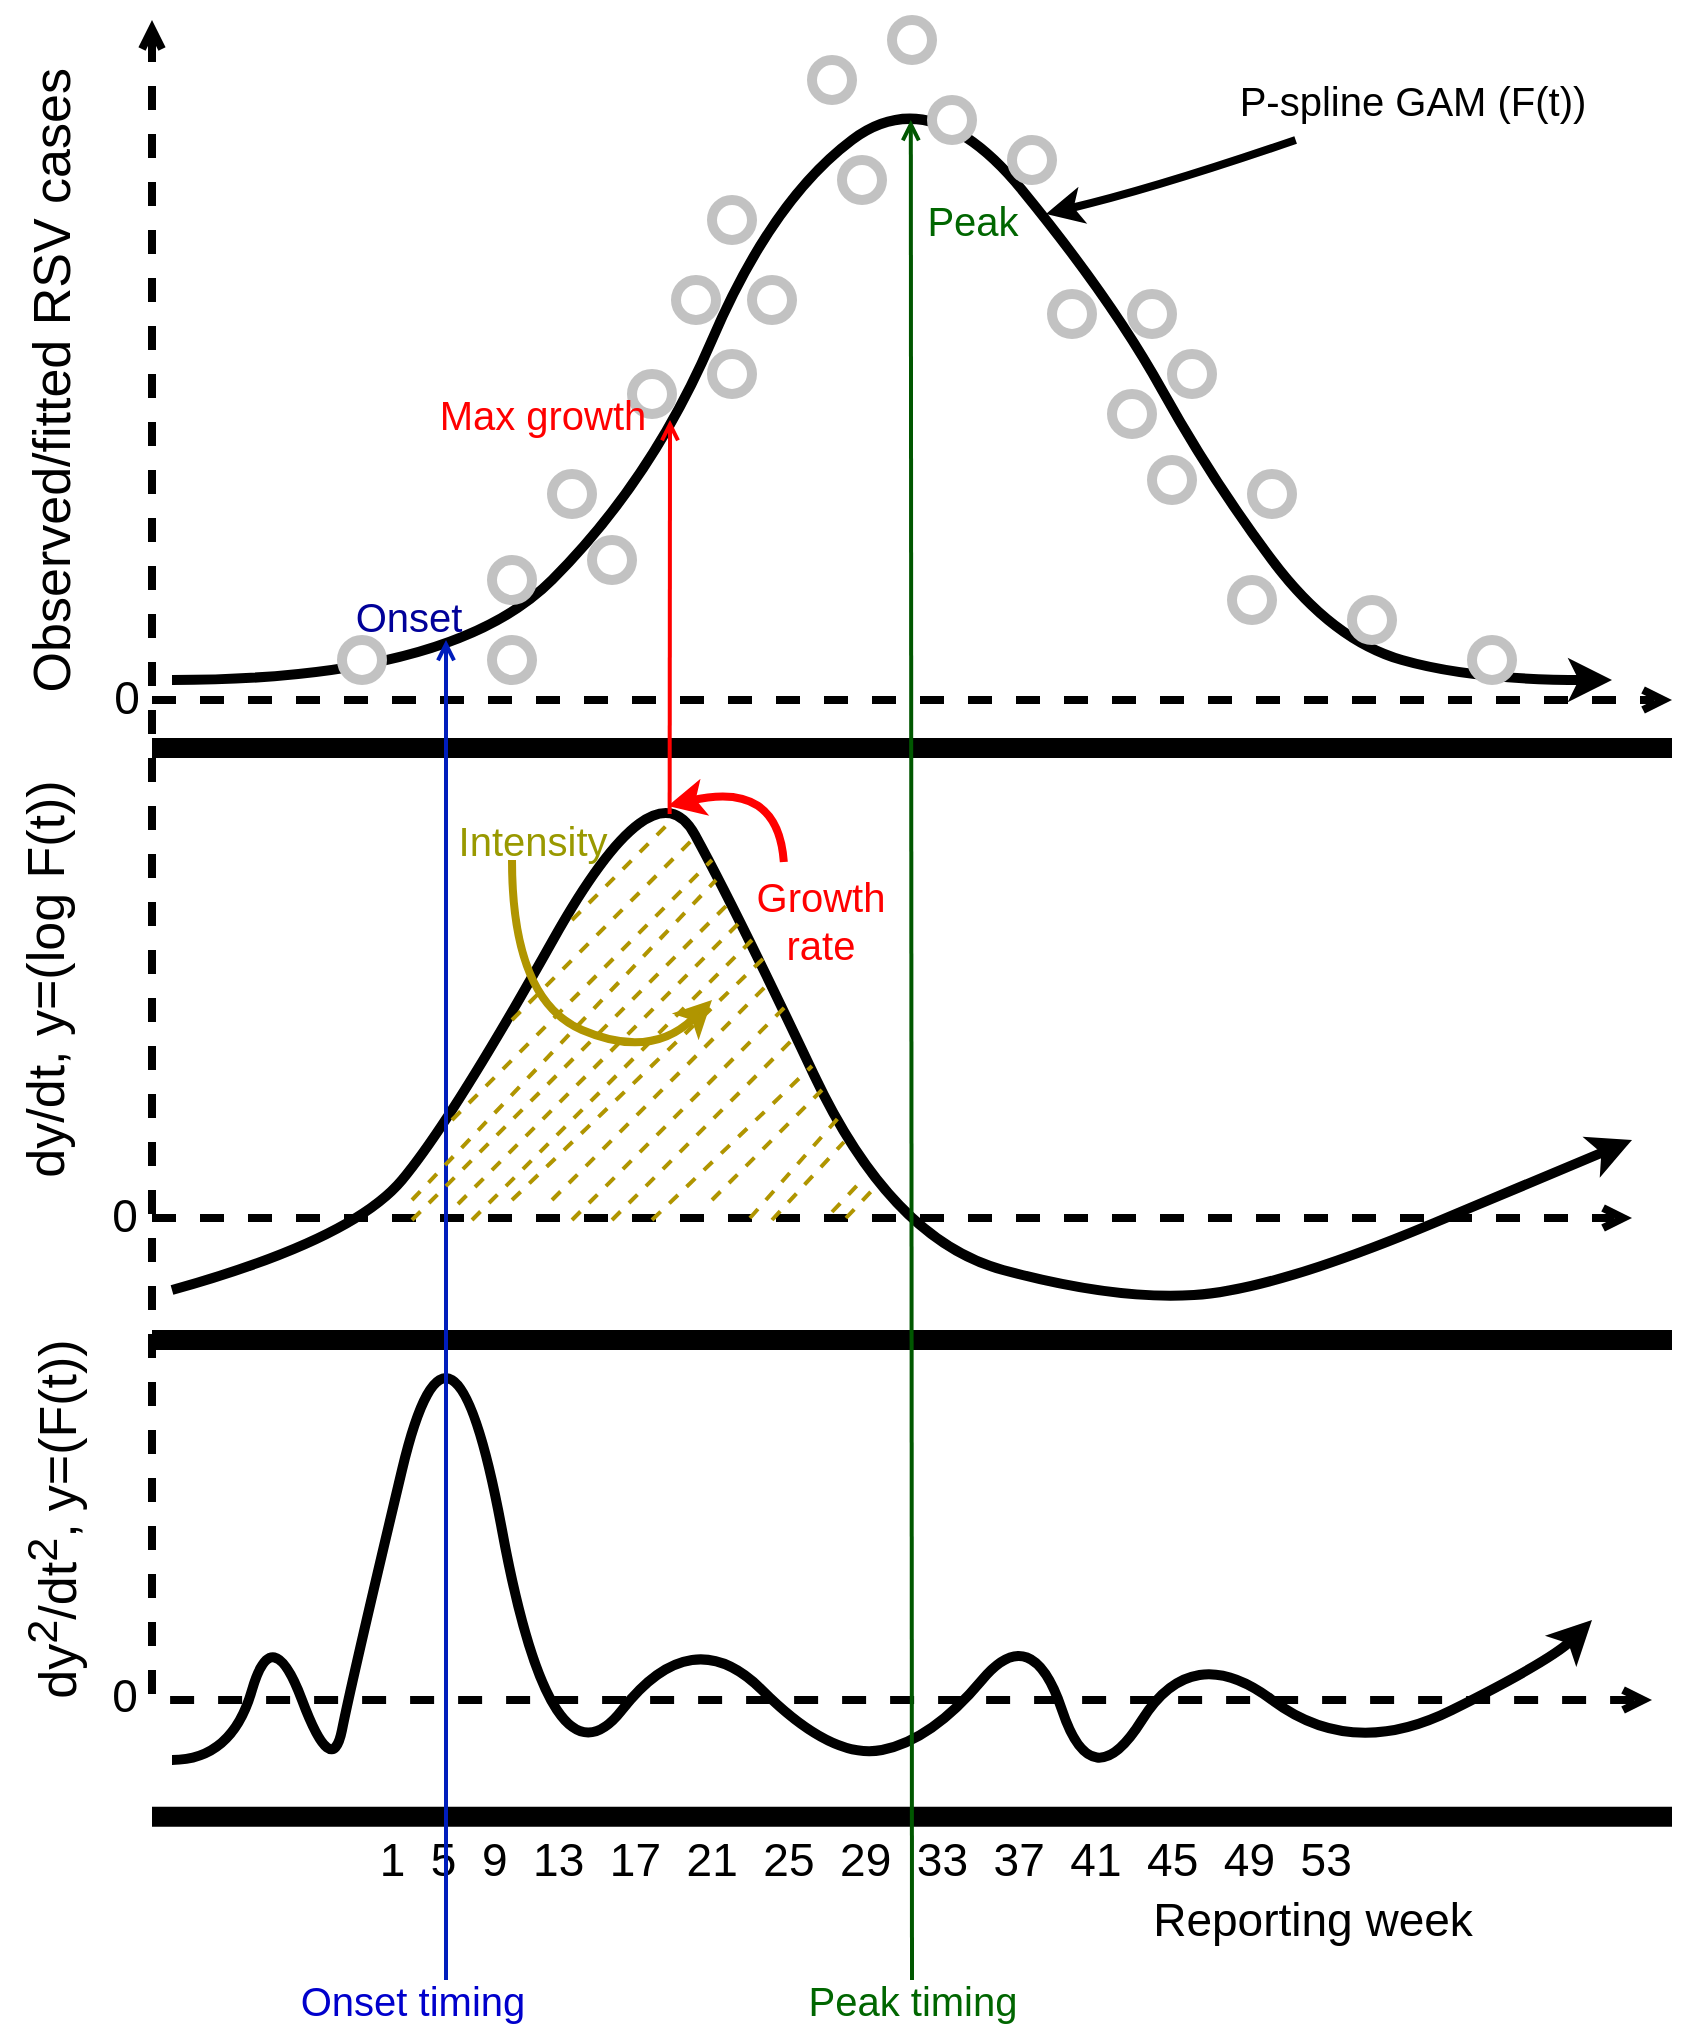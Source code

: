 <mxfile version="21.2.9" type="device">
  <diagram name="Page-1" id="aIBTuQkiA0be8Nsj7J4z">
    <mxGraphModel dx="953" dy="554" grid="1" gridSize="10" guides="1" tooltips="1" connect="1" arrows="1" fold="1" page="1" pageScale="1" pageWidth="850" pageHeight="1100" math="0" shadow="0">
      <root>
        <mxCell id="0" />
        <mxCell id="1" parent="0" />
        <mxCell id="h0uYX_ybq1tScz9PB0_B-2" value="" style="endArrow=open;startArrow=open;html=1;rounded=0;strokeWidth=4;endFill=0;startFill=0;targetPerimeterSpacing=6;sourcePerimeterSpacing=6;dashed=1;" parent="1" edge="1">
          <mxGeometry width="50" height="50" relative="1" as="geometry">
            <mxPoint x="830" y="860" as="sourcePoint" />
            <mxPoint x="80" y="20" as="targetPoint" />
            <Array as="points">
              <mxPoint x="80" y="860" />
            </Array>
          </mxGeometry>
        </mxCell>
        <mxCell id="h0uYX_ybq1tScz9PB0_B-4" value="" style="endArrow=open;html=1;rounded=0;strokeWidth=4;endFill=0;dashed=1;" parent="1" edge="1">
          <mxGeometry width="50" height="50" relative="1" as="geometry">
            <mxPoint x="80" y="619" as="sourcePoint" />
            <mxPoint x="820" y="619" as="targetPoint" />
          </mxGeometry>
        </mxCell>
        <mxCell id="h0uYX_ybq1tScz9PB0_B-5" value="" style="endArrow=open;html=1;rounded=0;strokeWidth=4;endFill=0;dashed=1;" parent="1" edge="1">
          <mxGeometry width="50" height="50" relative="1" as="geometry">
            <mxPoint x="80" y="360" as="sourcePoint" />
            <mxPoint x="840" y="360" as="targetPoint" />
          </mxGeometry>
        </mxCell>
        <mxCell id="h0uYX_ybq1tScz9PB0_B-8" value="Reporting week" style="text;html=1;align=center;verticalAlign=middle;resizable=0;points=[];autosize=1;strokeColor=none;fillColor=none;strokeWidth=1;fontSize=23;" parent="1" vertex="1">
          <mxGeometry x="570" y="950" width="180" height="40" as="geometry" />
        </mxCell>
        <mxCell id="h0uYX_ybq1tScz9PB0_B-7" value="" style="endArrow=classic;html=1;strokeWidth=5;curved=1;" parent="1" edge="1">
          <mxGeometry width="50" height="50" relative="1" as="geometry">
            <mxPoint x="90" y="350" as="sourcePoint" />
            <mxPoint x="810" y="350" as="targetPoint" />
            <Array as="points">
              <mxPoint x="230" y="350" />
              <mxPoint x="330" y="250" />
              <mxPoint x="390" y="110" />
              <mxPoint x="470" y="50" />
              <mxPoint x="560" y="160" />
              <mxPoint x="610" y="250" />
              <mxPoint x="670" y="330" />
              <mxPoint x="740" y="350" />
            </Array>
          </mxGeometry>
        </mxCell>
        <mxCell id="h0uYX_ybq1tScz9PB0_B-9" value="&amp;nbsp; &amp;nbsp; &amp;nbsp; &amp;nbsp;1&lt;span style=&quot;white-space: pre;&quot;&gt; &lt;span style=&quot;white-space: pre;&quot;&gt; &lt;/span&gt;5&lt;span style=&quot;white-space: pre;&quot;&gt; &lt;/span&gt;&lt;span style=&quot;white-space: pre;&quot;&gt; 9&lt;span style=&quot;white-space: pre;&quot;&gt; &lt;/span&gt;&lt;span style=&quot;white-space: pre;&quot;&gt; 13&lt;span style=&quot;white-space: pre;&quot;&gt; &lt;/span&gt;&lt;span style=&quot;white-space: pre;&quot;&gt; 17&lt;span style=&quot;white-space: pre;&quot;&gt; &lt;/span&gt;&lt;span style=&quot;white-space: pre;&quot;&gt; 21&lt;span style=&quot;white-space: pre;&quot;&gt; &lt;/span&gt;&lt;span style=&quot;white-space: pre;&quot;&gt; 25&lt;span style=&quot;white-space: pre;&quot;&gt; &lt;/span&gt;&lt;span style=&quot;white-space: pre;&quot;&gt; 29&lt;span style=&quot;white-space: pre;&quot;&gt; &lt;/span&gt;&lt;/span&gt;&lt;span style=&quot;white-space: pre;&quot;&gt; 33&lt;span style=&quot;white-space: pre;&quot;&gt; &lt;/span&gt;&lt;span style=&quot;white-space: pre;&quot;&gt; 37&lt;span style=&quot;white-space: pre;&quot;&gt; &lt;/span&gt;&lt;span style=&quot;white-space: pre;&quot;&gt; 41&lt;span style=&quot;white-space: pre;&quot;&gt; &lt;/span&gt;&lt;span style=&quot;white-space: pre;&quot;&gt; 45&lt;span style=&quot;white-space: pre;&quot;&gt; &lt;/span&gt;&lt;span style=&quot;white-space: pre;&quot;&gt; 49&lt;span style=&quot;white-space: pre;&quot;&gt; &lt;/span&gt;&lt;span style=&quot;white-space: pre;&quot;&gt; 53&lt;/span&gt;&lt;/span&gt;&lt;/span&gt;&lt;/span&gt;&lt;/span&gt;&lt;/span&gt;&lt;/span&gt;&lt;/span&gt;&lt;/span&gt;&lt;/span&gt;&lt;/span&gt;&lt;/span&gt;" style="text;html=1;align=center;verticalAlign=middle;resizable=0;points=[];autosize=1;strokeColor=none;fillColor=none;strokeWidth=1;fontSize=23;" parent="1" vertex="1">
          <mxGeometry x="29" y="920" width="770" height="40" as="geometry" />
        </mxCell>
        <mxCell id="h0uYX_ybq1tScz9PB0_B-10" value="" style="endArrow=classic;html=1;strokeWidth=5;curved=1;" parent="1" edge="1">
          <mxGeometry width="50" height="50" relative="1" as="geometry">
            <mxPoint x="90" y="890" as="sourcePoint" />
            <mxPoint x="800" y="820" as="targetPoint" />
            <Array as="points">
              <mxPoint x="120" y="890" />
              <mxPoint x="140" y="820" />
              <mxPoint x="170" y="900" />
              <mxPoint x="180" y="850" />
              <mxPoint x="230" y="640" />
              <mxPoint x="280" y="910" />
              <mxPoint x="350" y="820" />
              <mxPoint x="420" y="890" />
              <mxPoint x="470" y="880" />
              <mxPoint x="520" y="820" />
              <mxPoint x="550" y="910" />
              <mxPoint x="600" y="830" />
              <mxPoint x="680" y="890" />
              <mxPoint x="780" y="840" />
            </Array>
          </mxGeometry>
        </mxCell>
        <mxCell id="h0uYX_ybq1tScz9PB0_B-11" value="" style="endArrow=classic;html=1;strokeWidth=5;curved=1;" parent="1" edge="1">
          <mxGeometry width="50" height="50" relative="1" as="geometry">
            <mxPoint x="90" y="655" as="sourcePoint" />
            <mxPoint x="820" y="580" as="targetPoint" />
            <Array as="points">
              <mxPoint x="180" y="630" />
              <mxPoint x="230" y="570" />
              <mxPoint x="331" y="390" />
              <mxPoint x="372" y="465" />
              <mxPoint x="450" y="630" />
              <mxPoint x="561" y="660" />
              <mxPoint x="641" y="655" />
              <mxPoint x="801" y="588" />
            </Array>
          </mxGeometry>
        </mxCell>
        <mxCell id="h0uYX_ybq1tScz9PB0_B-14" value="" style="endArrow=none;html=1;rounded=0;strokeWidth=10;" parent="1" edge="1">
          <mxGeometry width="50" height="50" relative="1" as="geometry">
            <mxPoint x="80" y="680" as="sourcePoint" />
            <mxPoint x="840" y="680" as="targetPoint" />
          </mxGeometry>
        </mxCell>
        <mxCell id="h0uYX_ybq1tScz9PB0_B-15" value="" style="endArrow=none;html=1;rounded=0;strokeWidth=10;" parent="1" edge="1">
          <mxGeometry width="50" height="50" relative="1" as="geometry">
            <mxPoint x="80" y="918.33" as="sourcePoint" />
            <mxPoint x="840" y="918.33" as="targetPoint" />
          </mxGeometry>
        </mxCell>
        <mxCell id="h0uYX_ybq1tScz9PB0_B-16" value="" style="endArrow=none;html=1;rounded=0;strokeWidth=10;" parent="1" edge="1">
          <mxGeometry width="50" height="50" relative="1" as="geometry">
            <mxPoint x="80" y="384" as="sourcePoint" />
            <mxPoint x="840" y="384" as="targetPoint" />
          </mxGeometry>
        </mxCell>
        <mxCell id="h0uYX_ybq1tScz9PB0_B-18" value="&lt;font style=&quot;font-size: 23px;&quot;&gt;0&lt;/font&gt;" style="text;html=1;align=center;verticalAlign=middle;resizable=0;points=[];autosize=1;strokeColor=none;fillColor=none;" parent="1" vertex="1">
          <mxGeometry x="46" y="598" width="40" height="40" as="geometry" />
        </mxCell>
        <mxCell id="h0uYX_ybq1tScz9PB0_B-19" value="&lt;font style=&quot;font-size: 23px;&quot;&gt;0&lt;/font&gt;" style="text;html=1;align=center;verticalAlign=middle;resizable=0;points=[];autosize=1;strokeColor=none;fillColor=none;" parent="1" vertex="1">
          <mxGeometry x="46" y="838" width="40" height="40" as="geometry" />
        </mxCell>
        <mxCell id="h0uYX_ybq1tScz9PB0_B-20" value="&lt;font style=&quot;font-size: 23px;&quot;&gt;0&lt;/font&gt;" style="text;html=1;align=center;verticalAlign=middle;resizable=0;points=[];autosize=1;strokeColor=none;fillColor=none;" parent="1" vertex="1">
          <mxGeometry x="47" y="339" width="40" height="40" as="geometry" />
        </mxCell>
        <mxCell id="h0uYX_ybq1tScz9PB0_B-21" value="&lt;font style=&quot;font-size: 26px;&quot;&gt;Observed/fitted RSV cases&amp;nbsp;&lt;/font&gt;" style="text;html=1;align=center;verticalAlign=middle;resizable=0;points=[];autosize=1;strokeColor=none;fillColor=none;rotation=-90;" parent="1" vertex="1">
          <mxGeometry x="-140" y="177" width="340" height="40" as="geometry" />
        </mxCell>
        <mxCell id="h0uYX_ybq1tScz9PB0_B-22" value="&lt;font style=&quot;font-size: 26px;&quot;&gt;dy/dt, y=(log F(t))&lt;/font&gt;" style="text;html=1;align=center;verticalAlign=middle;resizable=0;points=[];autosize=1;strokeColor=none;fillColor=none;rotation=-90;" parent="1" vertex="1">
          <mxGeometry x="-83" y="480" width="220" height="40" as="geometry" />
        </mxCell>
        <mxCell id="h0uYX_ybq1tScz9PB0_B-23" value="&lt;font style=&quot;font-size: 26px;&quot;&gt;dy&lt;sup&gt;2&lt;/sup&gt;/dt&lt;sup&gt;2&lt;/sup&gt;,&lt;sup&gt;&amp;nbsp;&lt;/sup&gt;y=(F(t))&lt;/font&gt;" style="text;html=1;align=center;verticalAlign=middle;resizable=0;points=[];autosize=1;strokeColor=none;fillColor=none;rotation=-90;" parent="1" vertex="1">
          <mxGeometry x="-70" y="745" width="200" height="50" as="geometry" />
        </mxCell>
        <mxCell id="h0uYX_ybq1tScz9PB0_B-39" value="" style="endArrow=open;html=1;rounded=0;strokeWidth=2;endFill=0;fillColor=#0050ef;strokeColor=#001DBC;" parent="1" edge="1">
          <mxGeometry width="50" height="50" relative="1" as="geometry">
            <mxPoint x="227" y="1000" as="sourcePoint" />
            <mxPoint x="227" y="330" as="targetPoint" />
          </mxGeometry>
        </mxCell>
        <mxCell id="h0uYX_ybq1tScz9PB0_B-41" value="&lt;font style=&quot;font-size: 20px;&quot; color=&quot;#ff0000&quot;&gt;Growth&lt;br&gt;rate&lt;/font&gt;" style="text;html=1;align=center;verticalAlign=middle;resizable=0;points=[];autosize=1;strokeColor=none;fillColor=none;" parent="1" vertex="1">
          <mxGeometry x="369" y="440" width="90" height="60" as="geometry" />
        </mxCell>
        <mxCell id="h0uYX_ybq1tScz9PB0_B-42" value="&lt;font style=&quot;font-size: 20px;&quot; color=&quot;#000099&quot;&gt;Onset&lt;/font&gt;" style="text;html=1;align=center;verticalAlign=middle;resizable=0;points=[];autosize=1;strokeColor=none;fillColor=none;" parent="1" vertex="1">
          <mxGeometry x="168" y="298" width="80" height="40" as="geometry" />
        </mxCell>
        <mxCell id="h0uYX_ybq1tScz9PB0_B-47" value="&lt;font style=&quot;font-size: 20px;&quot; color=&quot;#006600&quot;&gt;Peak&lt;/font&gt;" style="text;html=1;align=center;verticalAlign=middle;resizable=0;points=[];autosize=1;strokeColor=none;fillColor=none;" parent="1" vertex="1">
          <mxGeometry x="455" y="100" width="70" height="40" as="geometry" />
        </mxCell>
        <mxCell id="h0uYX_ybq1tScz9PB0_B-49" value="" style="endArrow=none;dashed=1;html=1;rounded=0;fillColor=#e3c800;strokeColor=#B09500;strokeWidth=2;" parent="1" edge="1">
          <mxGeometry width="50" height="50" relative="1" as="geometry">
            <mxPoint x="290" y="470" as="sourcePoint" />
            <mxPoint x="340" y="420" as="targetPoint" />
          </mxGeometry>
        </mxCell>
        <mxCell id="h0uYX_ybq1tScz9PB0_B-50" value="" style="endArrow=none;dashed=1;html=1;rounded=0;fillColor=#e3c800;strokeColor=#B09500;strokeWidth=2;" parent="1" edge="1">
          <mxGeometry width="50" height="50" relative="1" as="geometry">
            <mxPoint x="260" y="520" as="sourcePoint" />
            <mxPoint x="350" y="430" as="targetPoint" />
          </mxGeometry>
        </mxCell>
        <mxCell id="h0uYX_ybq1tScz9PB0_B-51" value="" style="endArrow=none;dashed=1;html=1;rounded=0;fillColor=#e3c800;strokeColor=#B09500;strokeWidth=2;" parent="1" edge="1">
          <mxGeometry width="50" height="50" relative="1" as="geometry">
            <mxPoint x="230" y="570" as="sourcePoint" />
            <mxPoint x="360" y="440" as="targetPoint" />
          </mxGeometry>
        </mxCell>
        <mxCell id="h0uYX_ybq1tScz9PB0_B-52" value="" style="endArrow=none;dashed=1;html=1;rounded=0;fillColor=#e3c800;strokeColor=#B09500;strokeWidth=2;" parent="1" edge="1">
          <mxGeometry width="50" height="50" relative="1" as="geometry">
            <mxPoint x="210" y="620" as="sourcePoint" />
            <mxPoint x="370" y="460" as="targetPoint" />
          </mxGeometry>
        </mxCell>
        <mxCell id="h0uYX_ybq1tScz9PB0_B-53" value="" style="endArrow=none;dashed=1;html=1;rounded=0;fillColor=#e3c800;strokeColor=#B09500;strokeWidth=2;" parent="1" edge="1">
          <mxGeometry width="50" height="50" relative="1" as="geometry">
            <mxPoint x="240" y="620" as="sourcePoint" />
            <mxPoint x="380" y="480" as="targetPoint" />
          </mxGeometry>
        </mxCell>
        <mxCell id="h0uYX_ybq1tScz9PB0_B-54" value="" style="endArrow=none;dashed=1;html=1;rounded=0;fillColor=#e3c800;strokeColor=#B09500;strokeWidth=2;" parent="1" edge="1">
          <mxGeometry width="50" height="50" relative="1" as="geometry">
            <mxPoint x="280" y="610" as="sourcePoint" />
            <mxPoint x="390" y="500" as="targetPoint" />
          </mxGeometry>
        </mxCell>
        <mxCell id="h0uYX_ybq1tScz9PB0_B-55" value="" style="endArrow=none;dashed=1;html=1;rounded=0;fillColor=#e3c800;strokeColor=#B09500;strokeWidth=2;" parent="1" edge="1">
          <mxGeometry width="50" height="50" relative="1" as="geometry">
            <mxPoint x="290" y="620" as="sourcePoint" />
            <mxPoint x="400" y="510" as="targetPoint" />
          </mxGeometry>
        </mxCell>
        <mxCell id="h0uYX_ybq1tScz9PB0_B-56" value="" style="endArrow=none;dashed=1;html=1;rounded=0;fillColor=#e3c800;strokeColor=#B09500;strokeWidth=2;" parent="1" edge="1">
          <mxGeometry width="50" height="50" relative="1" as="geometry">
            <mxPoint x="310" y="620" as="sourcePoint" />
            <mxPoint x="400" y="530" as="targetPoint" />
          </mxGeometry>
        </mxCell>
        <mxCell id="h0uYX_ybq1tScz9PB0_B-57" value="" style="endArrow=none;dashed=1;html=1;rounded=0;fillColor=#e3c800;strokeColor=#B09500;strokeWidth=2;" parent="1" edge="1">
          <mxGeometry width="50" height="50" relative="1" as="geometry">
            <mxPoint x="330" y="620" as="sourcePoint" />
            <mxPoint x="410" y="543" as="targetPoint" />
          </mxGeometry>
        </mxCell>
        <mxCell id="h0uYX_ybq1tScz9PB0_B-58" value="" style="endArrow=none;dashed=1;html=1;rounded=0;fillColor=#e3c800;strokeColor=#B09500;strokeWidth=2;" parent="1" edge="1">
          <mxGeometry width="50" height="50" relative="1" as="geometry">
            <mxPoint x="360" y="610" as="sourcePoint" />
            <mxPoint x="415" y="555" as="targetPoint" />
          </mxGeometry>
        </mxCell>
        <mxCell id="h0uYX_ybq1tScz9PB0_B-59" value="" style="endArrow=none;dashed=1;html=1;rounded=0;fillColor=#e3c800;strokeColor=#B09500;strokeWidth=2;" parent="1" edge="1">
          <mxGeometry width="50" height="50" relative="1" as="geometry">
            <mxPoint x="379" y="619" as="sourcePoint" />
            <mxPoint x="424" y="568" as="targetPoint" />
          </mxGeometry>
        </mxCell>
        <mxCell id="h0uYX_ybq1tScz9PB0_B-60" value="" style="endArrow=none;dashed=1;html=1;rounded=0;fillColor=#e3c800;strokeColor=#B09500;strokeWidth=2;" parent="1" edge="1">
          <mxGeometry width="50" height="50" relative="1" as="geometry">
            <mxPoint x="390" y="620" as="sourcePoint" />
            <mxPoint x="426" y="581" as="targetPoint" />
          </mxGeometry>
        </mxCell>
        <mxCell id="h0uYX_ybq1tScz9PB0_B-61" value="" style="endArrow=none;dashed=1;html=1;rounded=0;fillColor=#e3c800;strokeColor=#B09500;strokeWidth=2;" parent="1" edge="1">
          <mxGeometry width="50" height="50" relative="1" as="geometry">
            <mxPoint x="420" y="616" as="sourcePoint" />
            <mxPoint x="436" y="599" as="targetPoint" />
          </mxGeometry>
        </mxCell>
        <mxCell id="h0uYX_ybq1tScz9PB0_B-62" value="" style="endArrow=none;dashed=1;html=1;rounded=0;fillColor=#e3c800;strokeColor=#B09500;strokeWidth=2;" parent="1" edge="1">
          <mxGeometry width="50" height="50" relative="1" as="geometry">
            <mxPoint x="427" y="619" as="sourcePoint" />
            <mxPoint x="443" y="602" as="targetPoint" />
          </mxGeometry>
        </mxCell>
        <mxCell id="h0uYX_ybq1tScz9PB0_B-63" value="" style="endArrow=none;dashed=1;html=1;rounded=0;fillColor=#e3c800;strokeColor=#B09500;strokeWidth=2;" parent="1" edge="1">
          <mxGeometry width="50" height="50" relative="1" as="geometry">
            <mxPoint x="233" y="612" as="sourcePoint" />
            <mxPoint x="373" y="472" as="targetPoint" />
          </mxGeometry>
        </mxCell>
        <mxCell id="h0uYX_ybq1tScz9PB0_B-64" value="" style="endArrow=none;dashed=1;html=1;rounded=0;fillColor=#e3c800;strokeColor=#B09500;strokeWidth=2;" parent="1" edge="1">
          <mxGeometry width="50" height="50" relative="1" as="geometry">
            <mxPoint x="260" y="610" as="sourcePoint" />
            <mxPoint x="387" y="488" as="targetPoint" />
          </mxGeometry>
        </mxCell>
        <mxCell id="h0uYX_ybq1tScz9PB0_B-65" value="" style="endArrow=none;dashed=1;html=1;rounded=0;fillColor=#e3c800;strokeColor=#B09500;strokeWidth=2;" parent="1" edge="1">
          <mxGeometry width="50" height="50" relative="1" as="geometry">
            <mxPoint x="210" y="610" as="sourcePoint" />
            <mxPoint x="362" y="450" as="targetPoint" />
          </mxGeometry>
        </mxCell>
        <mxCell id="h0uYX_ybq1tScz9PB0_B-67" value="" style="curved=1;endArrow=classic;html=1;rounded=0;fillColor=#e3c800;strokeColor=#B09500;strokeWidth=4;" parent="1" edge="1">
          <mxGeometry width="50" height="50" relative="1" as="geometry">
            <mxPoint x="260" y="440" as="sourcePoint" />
            <mxPoint x="360" y="510" as="targetPoint" />
            <Array as="points">
              <mxPoint x="260" y="510" />
              <mxPoint x="330" y="540" />
            </Array>
          </mxGeometry>
        </mxCell>
        <mxCell id="h0uYX_ybq1tScz9PB0_B-68" value="&lt;font style=&quot;font-size: 20px;&quot; color=&quot;#999900&quot;&gt;Intensity&lt;/font&gt;" style="text;html=1;align=center;verticalAlign=middle;resizable=0;points=[];autosize=1;strokeColor=none;fillColor=none;" parent="1" vertex="1">
          <mxGeometry x="220" y="410" width="100" height="40" as="geometry" />
        </mxCell>
        <mxCell id="h0uYX_ybq1tScz9PB0_B-69" value="" style="ellipse;whiteSpace=wrap;html=1;strokeWidth=5;strokeColor=#C2C2C2;" parent="1" vertex="1">
          <mxGeometry x="342" y="150" width="20" height="20" as="geometry" />
        </mxCell>
        <mxCell id="h0uYX_ybq1tScz9PB0_B-70" value="" style="ellipse;whiteSpace=wrap;html=1;strokeWidth=5;strokeColor=#C2C2C2;" parent="1" vertex="1">
          <mxGeometry x="320" y="197" width="20" height="20" as="geometry" />
        </mxCell>
        <mxCell id="h0uYX_ybq1tScz9PB0_B-71" value="" style="ellipse;whiteSpace=wrap;html=1;strokeWidth=5;strokeColor=#C2C2C2;" parent="1" vertex="1">
          <mxGeometry x="530" y="157" width="20" height="20" as="geometry" />
        </mxCell>
        <mxCell id="h0uYX_ybq1tScz9PB0_B-72" value="" style="ellipse;whiteSpace=wrap;html=1;strokeWidth=5;strokeColor=#C2C2C2;" parent="1" vertex="1">
          <mxGeometry x="250" y="290" width="20" height="20" as="geometry" />
        </mxCell>
        <mxCell id="h0uYX_ybq1tScz9PB0_B-73" value="" style="ellipse;whiteSpace=wrap;html=1;strokeWidth=5;strokeColor=#C2C2C2;" parent="1" vertex="1">
          <mxGeometry x="280" y="247" width="20" height="20" as="geometry" />
        </mxCell>
        <mxCell id="h0uYX_ybq1tScz9PB0_B-74" value="" style="ellipse;whiteSpace=wrap;html=1;strokeWidth=5;strokeColor=#C2C2C2;" parent="1" vertex="1">
          <mxGeometry x="570" y="157" width="20" height="20" as="geometry" />
        </mxCell>
        <mxCell id="h0uYX_ybq1tScz9PB0_B-75" value="" style="ellipse;whiteSpace=wrap;html=1;strokeWidth=5;strokeColor=#C2C2C2;" parent="1" vertex="1">
          <mxGeometry x="680" y="310" width="20" height="20" as="geometry" />
        </mxCell>
        <mxCell id="h0uYX_ybq1tScz9PB0_B-76" value="" style="ellipse;whiteSpace=wrap;html=1;strokeWidth=5;strokeColor=#C2C2C2;" parent="1" vertex="1">
          <mxGeometry x="590" y="187" width="20" height="20" as="geometry" />
        </mxCell>
        <mxCell id="h0uYX_ybq1tScz9PB0_B-77" value="" style="ellipse;whiteSpace=wrap;html=1;strokeWidth=5;strokeColor=#C2C2C2;" parent="1" vertex="1">
          <mxGeometry x="630" y="247" width="20" height="20" as="geometry" />
        </mxCell>
        <mxCell id="h0uYX_ybq1tScz9PB0_B-78" value="" style="ellipse;whiteSpace=wrap;html=1;strokeWidth=5;strokeColor=#C2C2C2;" parent="1" vertex="1">
          <mxGeometry x="560" y="207" width="20" height="20" as="geometry" />
        </mxCell>
        <mxCell id="h0uYX_ybq1tScz9PB0_B-81" value="" style="ellipse;whiteSpace=wrap;html=1;strokeWidth=5;strokeColor=#C2C2C2;" parent="1" vertex="1">
          <mxGeometry x="470" y="60" width="20" height="20" as="geometry" />
        </mxCell>
        <mxCell id="h0uYX_ybq1tScz9PB0_B-79" value="" style="ellipse;whiteSpace=wrap;html=1;strokeWidth=5;strokeColor=#C2C2C2;" parent="1" vertex="1">
          <mxGeometry x="425" y="90" width="20" height="20" as="geometry" />
        </mxCell>
        <mxCell id="h0uYX_ybq1tScz9PB0_B-80" value="" style="ellipse;whiteSpace=wrap;html=1;strokeWidth=5;strokeColor=#C2C2C2;" parent="1" vertex="1">
          <mxGeometry x="360" y="110" width="20" height="20" as="geometry" />
        </mxCell>
        <mxCell id="h0uYX_ybq1tScz9PB0_B-82" value="" style="ellipse;whiteSpace=wrap;html=1;strokeWidth=5;strokeColor=#C2C2C2;" parent="1" vertex="1">
          <mxGeometry x="450" y="20" width="20" height="20" as="geometry" />
        </mxCell>
        <mxCell id="h0uYX_ybq1tScz9PB0_B-83" value="" style="ellipse;whiteSpace=wrap;html=1;strokeWidth=5;strokeColor=#C2C2C2;" parent="1" vertex="1">
          <mxGeometry x="410" y="40" width="20" height="20" as="geometry" />
        </mxCell>
        <mxCell id="h0uYX_ybq1tScz9PB0_B-92" value="" style="ellipse;whiteSpace=wrap;html=1;strokeWidth=5;strokeColor=#C2C2C2;" parent="1" vertex="1">
          <mxGeometry x="740" y="330" width="20" height="20" as="geometry" />
        </mxCell>
        <mxCell id="h0uYX_ybq1tScz9PB0_B-93" value="" style="ellipse;whiteSpace=wrap;html=1;strokeWidth=5;strokeColor=#C2C2C2;" parent="1" vertex="1">
          <mxGeometry x="510" y="80" width="20" height="20" as="geometry" />
        </mxCell>
        <mxCell id="h0uYX_ybq1tScz9PB0_B-94" value="" style="ellipse;whiteSpace=wrap;html=1;strokeWidth=5;strokeColor=#C2C2C2;" parent="1" vertex="1">
          <mxGeometry x="175" y="330" width="20" height="20" as="geometry" />
        </mxCell>
        <mxCell id="h0uYX_ybq1tScz9PB0_B-95" value="" style="ellipse;whiteSpace=wrap;html=1;strokeWidth=5;strokeColor=#C2C2C2;" parent="1" vertex="1">
          <mxGeometry x="300" y="280" width="20" height="20" as="geometry" />
        </mxCell>
        <mxCell id="h0uYX_ybq1tScz9PB0_B-96" value="" style="ellipse;whiteSpace=wrap;html=1;strokeWidth=5;strokeColor=#C2C2C2;" parent="1" vertex="1">
          <mxGeometry x="620" y="300" width="20" height="20" as="geometry" />
        </mxCell>
        <mxCell id="h0uYX_ybq1tScz9PB0_B-97" value="" style="ellipse;whiteSpace=wrap;html=1;strokeWidth=5;strokeColor=#C2C2C2;" parent="1" vertex="1">
          <mxGeometry x="580" y="240" width="20" height="20" as="geometry" />
        </mxCell>
        <mxCell id="h0uYX_ybq1tScz9PB0_B-98" value="" style="ellipse;whiteSpace=wrap;html=1;strokeWidth=5;strokeColor=#C2C2C2;" parent="1" vertex="1">
          <mxGeometry x="380" y="150" width="20" height="20" as="geometry" />
        </mxCell>
        <mxCell id="h0uYX_ybq1tScz9PB0_B-99" value="" style="ellipse;whiteSpace=wrap;html=1;strokeWidth=5;strokeColor=#C2C2C2;" parent="1" vertex="1">
          <mxGeometry x="360" y="187" width="20" height="20" as="geometry" />
        </mxCell>
        <mxCell id="h0uYX_ybq1tScz9PB0_B-100" value="" style="ellipse;whiteSpace=wrap;html=1;strokeWidth=5;strokeColor=#C2C2C2;" parent="1" vertex="1">
          <mxGeometry x="250" y="330" width="20" height="20" as="geometry" />
        </mxCell>
        <mxCell id="h0uYX_ybq1tScz9PB0_B-105" value="" style="curved=1;endArrow=classic;html=1;rounded=0;fillColor=#e51400;strokeColor=#FF0000;strokeWidth=4;exitX=0.299;exitY=0.016;exitDx=0;exitDy=0;exitPerimeter=0;" parent="1" source="h0uYX_ybq1tScz9PB0_B-41" edge="1">
          <mxGeometry width="50" height="50" relative="1" as="geometry">
            <mxPoint x="472.32" y="419.24" as="sourcePoint" />
            <mxPoint x="338" y="413" as="targetPoint" />
            <Array as="points">
              <mxPoint x="393" y="400" />
            </Array>
          </mxGeometry>
        </mxCell>
        <mxCell id="h0uYX_ybq1tScz9PB0_B-107" value="&lt;font style=&quot;font-size: 20px;&quot; color=&quot;#0000cc&quot;&gt;Onset timing&lt;/font&gt;" style="text;html=1;align=center;verticalAlign=middle;resizable=0;points=[];autosize=1;strokeColor=none;fillColor=none;" parent="1" vertex="1">
          <mxGeometry x="140" y="990" width="140" height="40" as="geometry" />
        </mxCell>
        <mxCell id="h0uYX_ybq1tScz9PB0_B-108" value="" style="endArrow=open;html=1;rounded=0;strokeWidth=2;endFill=0;fillColor=#008a00;strokeColor=#005700;" parent="1" edge="1">
          <mxGeometry width="50" height="50" relative="1" as="geometry">
            <mxPoint x="460" y="1000" as="sourcePoint" />
            <mxPoint x="459.41" y="70" as="targetPoint" />
          </mxGeometry>
        </mxCell>
        <mxCell id="h0uYX_ybq1tScz9PB0_B-109" value="&lt;font color=&quot;#006600&quot; style=&quot;font-size: 20px;&quot;&gt;Peak timing&lt;/font&gt;" style="text;html=1;align=center;verticalAlign=middle;resizable=0;points=[];autosize=1;strokeColor=none;fillColor=none;" parent="1" vertex="1">
          <mxGeometry x="395" y="990" width="130" height="40" as="geometry" />
        </mxCell>
        <mxCell id="h0uYX_ybq1tScz9PB0_B-110" value="" style="curved=1;endArrow=classic;html=1;rounded=0;fillColor=#e51400;strokeColor=#000000;strokeWidth=4;" parent="1" source="h0uYX_ybq1tScz9PB0_B-111" edge="1">
          <mxGeometry width="50" height="50" relative="1" as="geometry">
            <mxPoint x="665" y="88" as="sourcePoint" />
            <mxPoint x="527" y="117" as="targetPoint" />
            <Array as="points">
              <mxPoint x="582" y="104" />
            </Array>
          </mxGeometry>
        </mxCell>
        <mxCell id="h0uYX_ybq1tScz9PB0_B-111" value="&lt;span style=&quot;font-size: 20px;&quot;&gt;P-spline GAM (F(t))&lt;/span&gt;" style="text;html=1;align=center;verticalAlign=middle;resizable=0;points=[];autosize=1;strokeColor=none;fillColor=none;" parent="1" vertex="1">
          <mxGeometry x="610" y="40" width="200" height="40" as="geometry" />
        </mxCell>
        <mxCell id="h0uYX_ybq1tScz9PB0_B-112" value="" style="endArrow=open;html=1;rounded=0;strokeWidth=2;endFill=0;fillColor=#e51400;strokeColor=#FF0000;" parent="1" edge="1">
          <mxGeometry width="50" height="50" relative="1" as="geometry">
            <mxPoint x="338.82" y="417" as="sourcePoint" />
            <mxPoint x="339" y="220" as="targetPoint" />
          </mxGeometry>
        </mxCell>
        <mxCell id="h0uYX_ybq1tScz9PB0_B-114" value="&lt;font color=&quot;#ff0000&quot; style=&quot;font-size: 20px;&quot;&gt;Max growth&lt;/font&gt;" style="text;html=1;align=center;verticalAlign=middle;resizable=0;points=[];autosize=1;strokeColor=none;fillColor=none;" parent="1" vertex="1">
          <mxGeometry x="210" y="197" width="130" height="40" as="geometry" />
        </mxCell>
      </root>
    </mxGraphModel>
  </diagram>
</mxfile>
